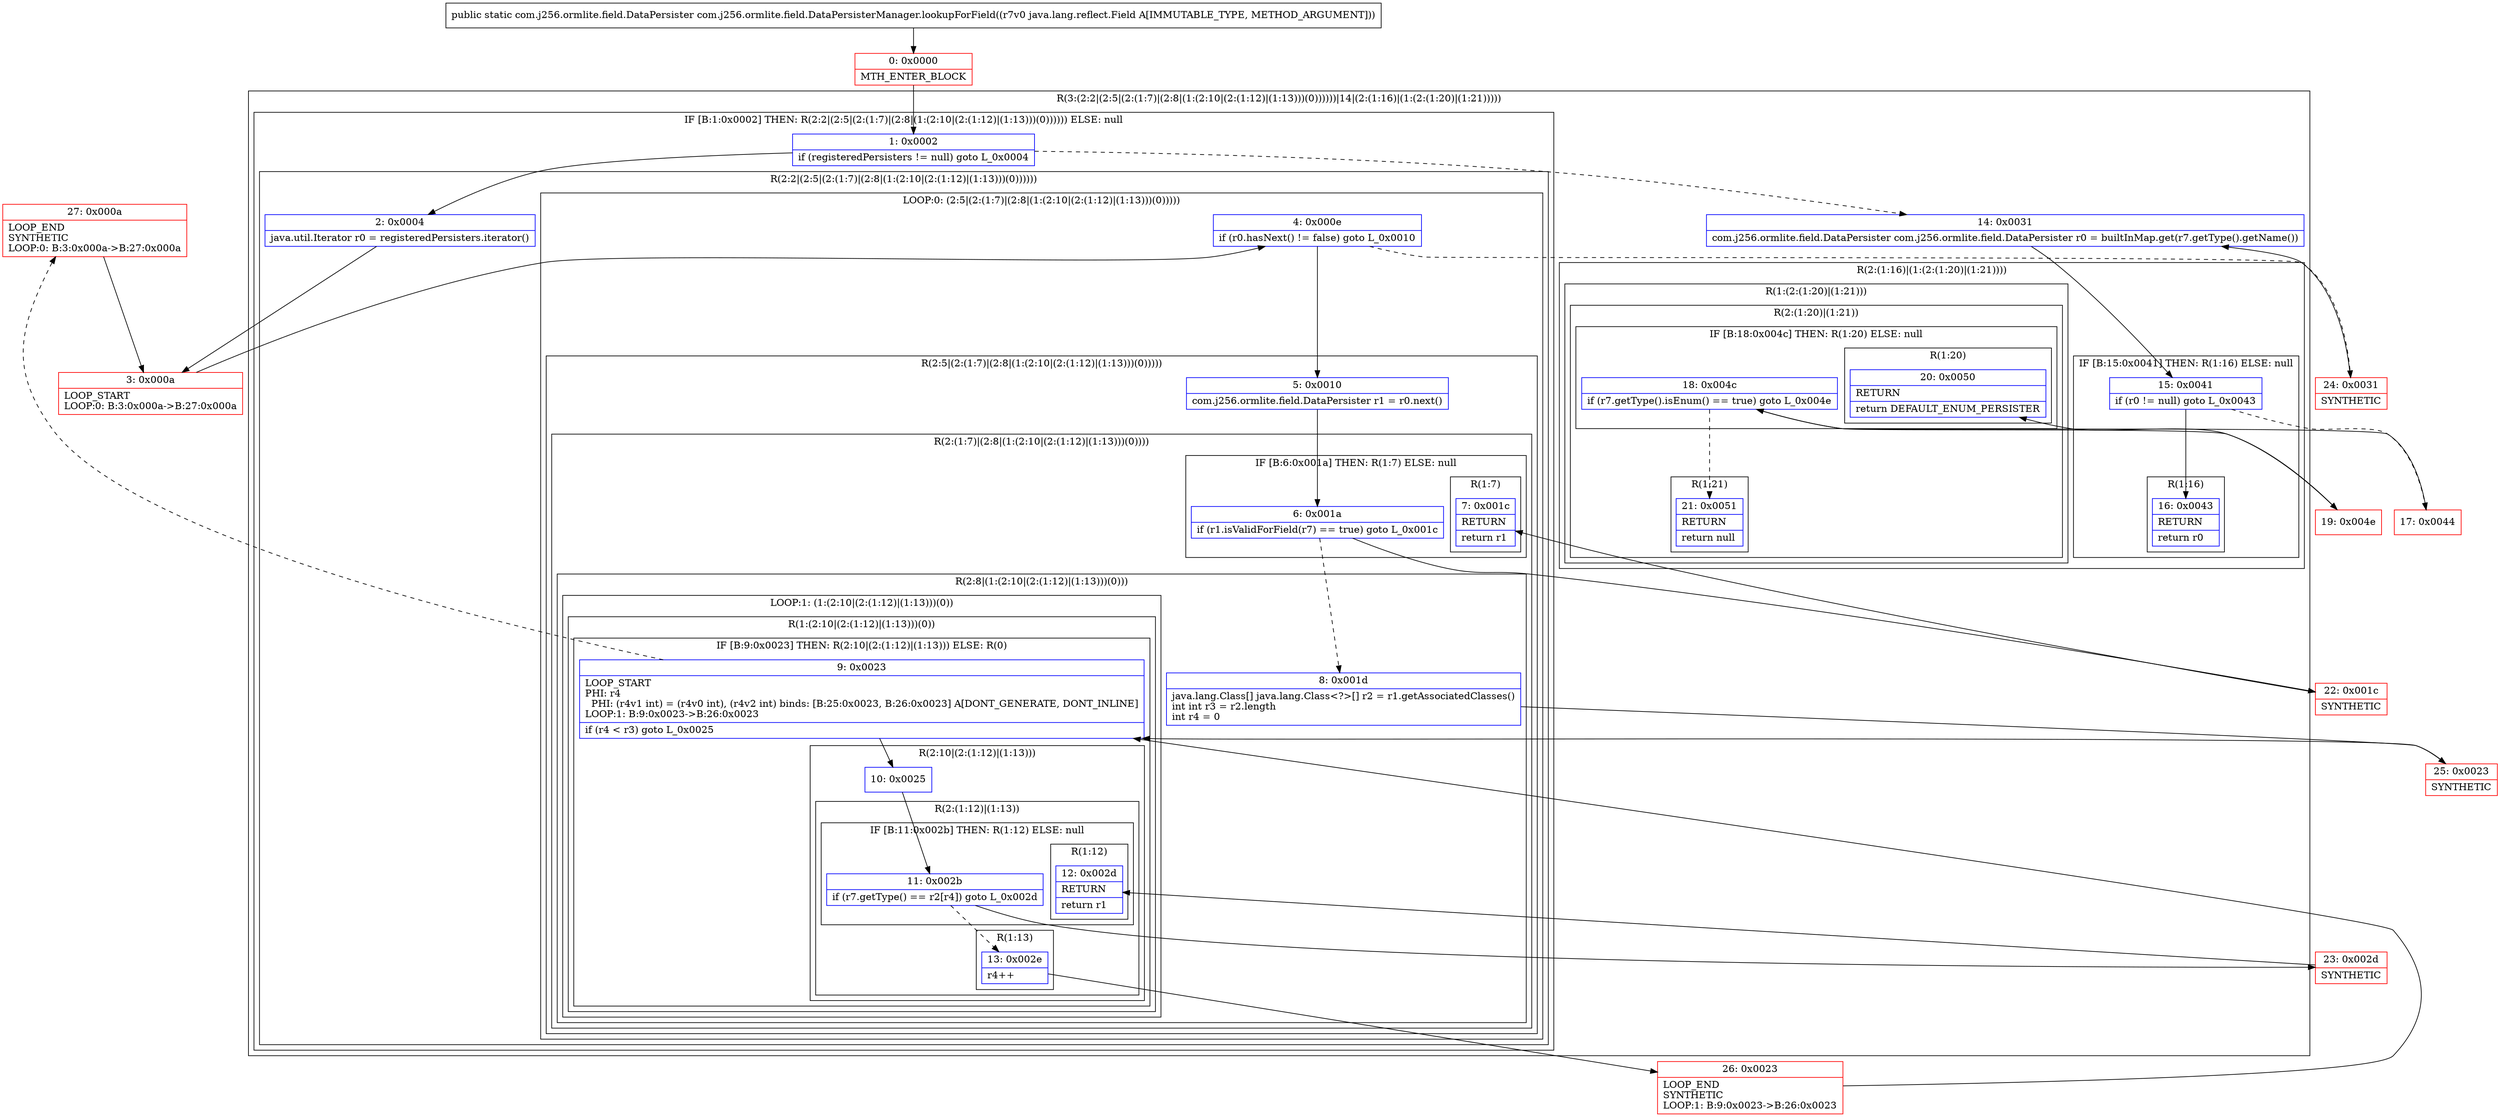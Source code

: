 digraph "CFG forcom.j256.ormlite.field.DataPersisterManager.lookupForField(Ljava\/lang\/reflect\/Field;)Lcom\/j256\/ormlite\/field\/DataPersister;" {
subgraph cluster_Region_559893836 {
label = "R(3:(2:2|(2:5|(2:(1:7)|(2:8|(1:(2:10|(2:(1:12)|(1:13)))(0))))))|14|(2:(1:16)|(1:(2:(1:20)|(1:21)))))";
node [shape=record,color=blue];
subgraph cluster_IfRegion_351481411 {
label = "IF [B:1:0x0002] THEN: R(2:2|(2:5|(2:(1:7)|(2:8|(1:(2:10|(2:(1:12)|(1:13)))(0)))))) ELSE: null";
node [shape=record,color=blue];
Node_1 [shape=record,label="{1\:\ 0x0002|if (registeredPersisters != null) goto L_0x0004\l}"];
subgraph cluster_Region_414121931 {
label = "R(2:2|(2:5|(2:(1:7)|(2:8|(1:(2:10|(2:(1:12)|(1:13)))(0))))))";
node [shape=record,color=blue];
Node_2 [shape=record,label="{2\:\ 0x0004|java.util.Iterator r0 = registeredPersisters.iterator()\l}"];
subgraph cluster_LoopRegion_1666344564 {
label = "LOOP:0: (2:5|(2:(1:7)|(2:8|(1:(2:10|(2:(1:12)|(1:13)))(0)))))";
node [shape=record,color=blue];
Node_4 [shape=record,label="{4\:\ 0x000e|if (r0.hasNext() != false) goto L_0x0010\l}"];
subgraph cluster_Region_1622803757 {
label = "R(2:5|(2:(1:7)|(2:8|(1:(2:10|(2:(1:12)|(1:13)))(0)))))";
node [shape=record,color=blue];
Node_5 [shape=record,label="{5\:\ 0x0010|com.j256.ormlite.field.DataPersister r1 = r0.next()\l}"];
subgraph cluster_Region_1840688719 {
label = "R(2:(1:7)|(2:8|(1:(2:10|(2:(1:12)|(1:13)))(0))))";
node [shape=record,color=blue];
subgraph cluster_IfRegion_42554517 {
label = "IF [B:6:0x001a] THEN: R(1:7) ELSE: null";
node [shape=record,color=blue];
Node_6 [shape=record,label="{6\:\ 0x001a|if (r1.isValidForField(r7) == true) goto L_0x001c\l}"];
subgraph cluster_Region_1922626422 {
label = "R(1:7)";
node [shape=record,color=blue];
Node_7 [shape=record,label="{7\:\ 0x001c|RETURN\l|return r1\l}"];
}
}
subgraph cluster_Region_586764989 {
label = "R(2:8|(1:(2:10|(2:(1:12)|(1:13)))(0)))";
node [shape=record,color=blue];
Node_8 [shape=record,label="{8\:\ 0x001d|java.lang.Class[] java.lang.Class\<?\>[] r2 = r1.getAssociatedClasses()\lint int r3 = r2.length\lint r4 = 0\l}"];
subgraph cluster_LoopRegion_1111163749 {
label = "LOOP:1: (1:(2:10|(2:(1:12)|(1:13)))(0))";
node [shape=record,color=blue];
subgraph cluster_Region_438770107 {
label = "R(1:(2:10|(2:(1:12)|(1:13)))(0))";
node [shape=record,color=blue];
subgraph cluster_IfRegion_906387606 {
label = "IF [B:9:0x0023] THEN: R(2:10|(2:(1:12)|(1:13))) ELSE: R(0)";
node [shape=record,color=blue];
Node_9 [shape=record,label="{9\:\ 0x0023|LOOP_START\lPHI: r4 \l  PHI: (r4v1 int) = (r4v0 int), (r4v2 int) binds: [B:25:0x0023, B:26:0x0023] A[DONT_GENERATE, DONT_INLINE]\lLOOP:1: B:9:0x0023\-\>B:26:0x0023\l|if (r4 \< r3) goto L_0x0025\l}"];
subgraph cluster_Region_1380113302 {
label = "R(2:10|(2:(1:12)|(1:13)))";
node [shape=record,color=blue];
Node_10 [shape=record,label="{10\:\ 0x0025}"];
subgraph cluster_Region_1744077291 {
label = "R(2:(1:12)|(1:13))";
node [shape=record,color=blue];
subgraph cluster_IfRegion_2039959171 {
label = "IF [B:11:0x002b] THEN: R(1:12) ELSE: null";
node [shape=record,color=blue];
Node_11 [shape=record,label="{11\:\ 0x002b|if (r7.getType() == r2[r4]) goto L_0x002d\l}"];
subgraph cluster_Region_2102298203 {
label = "R(1:12)";
node [shape=record,color=blue];
Node_12 [shape=record,label="{12\:\ 0x002d|RETURN\l|return r1\l}"];
}
}
subgraph cluster_Region_2098591502 {
label = "R(1:13)";
node [shape=record,color=blue];
Node_13 [shape=record,label="{13\:\ 0x002e|r4++\l}"];
}
}
}
subgraph cluster_Region_1594274440 {
label = "R(0)";
node [shape=record,color=blue];
}
}
}
}
}
}
}
}
}
}
Node_14 [shape=record,label="{14\:\ 0x0031|com.j256.ormlite.field.DataPersister com.j256.ormlite.field.DataPersister r0 = builtInMap.get(r7.getType().getName())\l}"];
subgraph cluster_Region_459033749 {
label = "R(2:(1:16)|(1:(2:(1:20)|(1:21))))";
node [shape=record,color=blue];
subgraph cluster_IfRegion_1789181784 {
label = "IF [B:15:0x0041] THEN: R(1:16) ELSE: null";
node [shape=record,color=blue];
Node_15 [shape=record,label="{15\:\ 0x0041|if (r0 != null) goto L_0x0043\l}"];
subgraph cluster_Region_1842663809 {
label = "R(1:16)";
node [shape=record,color=blue];
Node_16 [shape=record,label="{16\:\ 0x0043|RETURN\l|return r0\l}"];
}
}
subgraph cluster_Region_1482980812 {
label = "R(1:(2:(1:20)|(1:21)))";
node [shape=record,color=blue];
subgraph cluster_Region_1368478917 {
label = "R(2:(1:20)|(1:21))";
node [shape=record,color=blue];
subgraph cluster_IfRegion_996748941 {
label = "IF [B:18:0x004c] THEN: R(1:20) ELSE: null";
node [shape=record,color=blue];
Node_18 [shape=record,label="{18\:\ 0x004c|if (r7.getType().isEnum() == true) goto L_0x004e\l}"];
subgraph cluster_Region_1109976465 {
label = "R(1:20)";
node [shape=record,color=blue];
Node_20 [shape=record,label="{20\:\ 0x0050|RETURN\l|return DEFAULT_ENUM_PERSISTER\l}"];
}
}
subgraph cluster_Region_970549765 {
label = "R(1:21)";
node [shape=record,color=blue];
Node_21 [shape=record,label="{21\:\ 0x0051|RETURN\l|return null\l}"];
}
}
}
}
}
Node_0 [shape=record,color=red,label="{0\:\ 0x0000|MTH_ENTER_BLOCK\l}"];
Node_3 [shape=record,color=red,label="{3\:\ 0x000a|LOOP_START\lLOOP:0: B:3:0x000a\-\>B:27:0x000a\l}"];
Node_17 [shape=record,color=red,label="{17\:\ 0x0044}"];
Node_19 [shape=record,color=red,label="{19\:\ 0x004e}"];
Node_22 [shape=record,color=red,label="{22\:\ 0x001c|SYNTHETIC\l}"];
Node_23 [shape=record,color=red,label="{23\:\ 0x002d|SYNTHETIC\l}"];
Node_24 [shape=record,color=red,label="{24\:\ 0x0031|SYNTHETIC\l}"];
Node_25 [shape=record,color=red,label="{25\:\ 0x0023|SYNTHETIC\l}"];
Node_26 [shape=record,color=red,label="{26\:\ 0x0023|LOOP_END\lSYNTHETIC\lLOOP:1: B:9:0x0023\-\>B:26:0x0023\l}"];
Node_27 [shape=record,color=red,label="{27\:\ 0x000a|LOOP_END\lSYNTHETIC\lLOOP:0: B:3:0x000a\-\>B:27:0x000a\l}"];
MethodNode[shape=record,label="{public static com.j256.ormlite.field.DataPersister com.j256.ormlite.field.DataPersisterManager.lookupForField((r7v0 java.lang.reflect.Field A[IMMUTABLE_TYPE, METHOD_ARGUMENT])) }"];
MethodNode -> Node_0;
Node_1 -> Node_2;
Node_1 -> Node_14[style=dashed];
Node_2 -> Node_3;
Node_4 -> Node_5;
Node_4 -> Node_24[style=dashed];
Node_5 -> Node_6;
Node_6 -> Node_8[style=dashed];
Node_6 -> Node_22;
Node_8 -> Node_25;
Node_9 -> Node_10;
Node_9 -> Node_27[style=dashed];
Node_10 -> Node_11;
Node_11 -> Node_13[style=dashed];
Node_11 -> Node_23;
Node_13 -> Node_26;
Node_14 -> Node_15;
Node_15 -> Node_16;
Node_15 -> Node_17[style=dashed];
Node_18 -> Node_19;
Node_18 -> Node_21[style=dashed];
Node_0 -> Node_1;
Node_3 -> Node_4;
Node_17 -> Node_18;
Node_19 -> Node_20;
Node_22 -> Node_7;
Node_23 -> Node_12;
Node_24 -> Node_14;
Node_25 -> Node_9;
Node_26 -> Node_9;
Node_27 -> Node_3;
}

